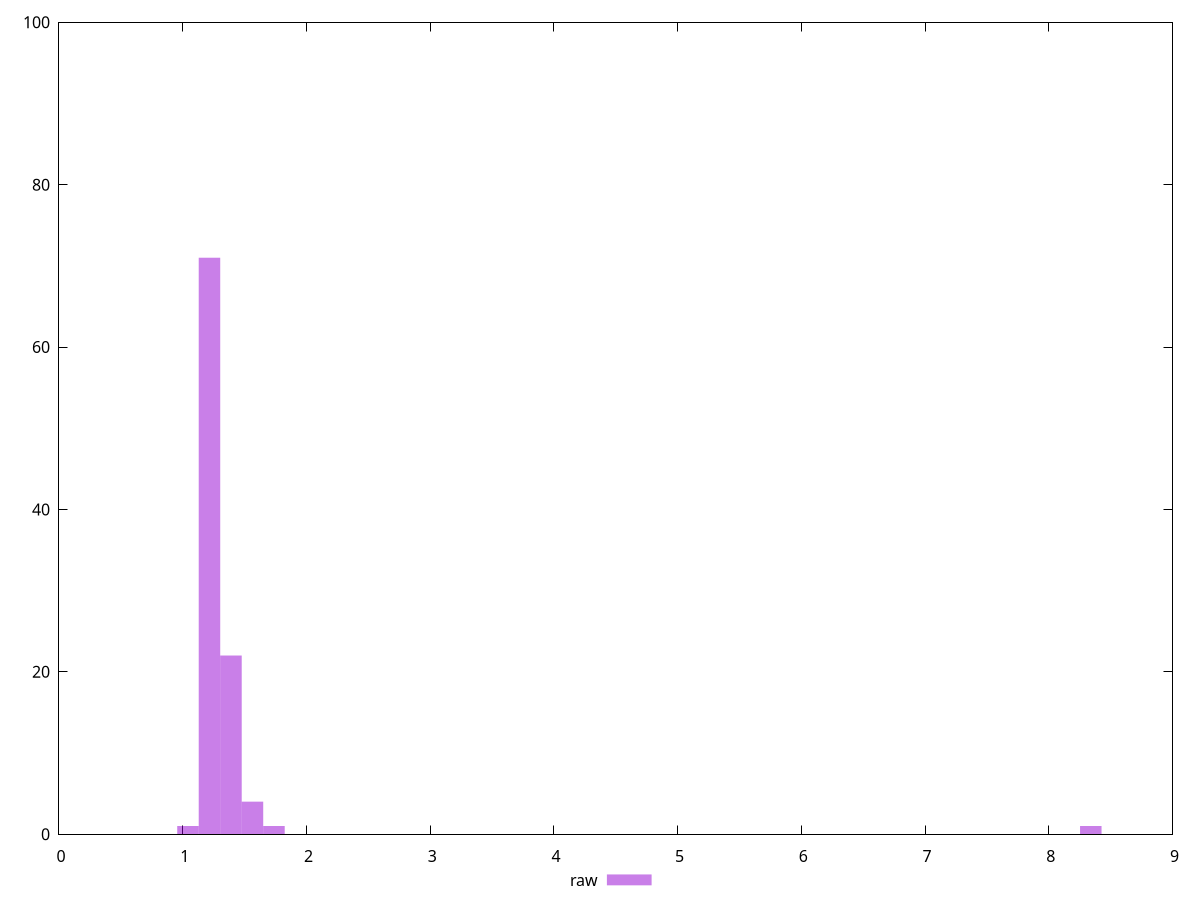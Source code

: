 reset
set terminal svg size 640, 490 enhanced background rgb 'white'
set output "report_00007_2020-12-11T15:55:29.892Z/server-response-time/samples/empty/raw/histogram.svg"

$raw <<EOF
8.339631652046604 1
1.7374232608430427 1
1.389938608674434 22
1.0424539565058255 1
1.5636809347587384 4
1.2161962825901298 71
EOF

set key outside below
set boxwidth 0.17374232608430426
set yrange [0:100]
set style fill transparent solid 0.5 noborder

plot \
  $raw title "raw" with boxes, \


reset